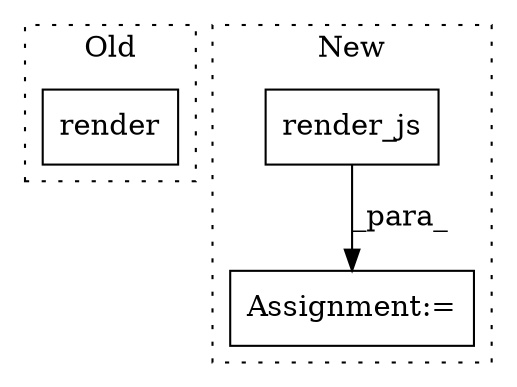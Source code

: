digraph G {
subgraph cluster0 {
1 [label="render" a="32" s="8839,8887" l="7,1" shape="box"];
label = "Old";
style="dotted";
}
subgraph cluster1 {
2 [label="render_js" a="32" s="8731" l="11" shape="box"];
3 [label="Assignment:=" a="7" s="8717" l="1" shape="box"];
label = "New";
style="dotted";
}
2 -> 3 [label="_para_"];
}